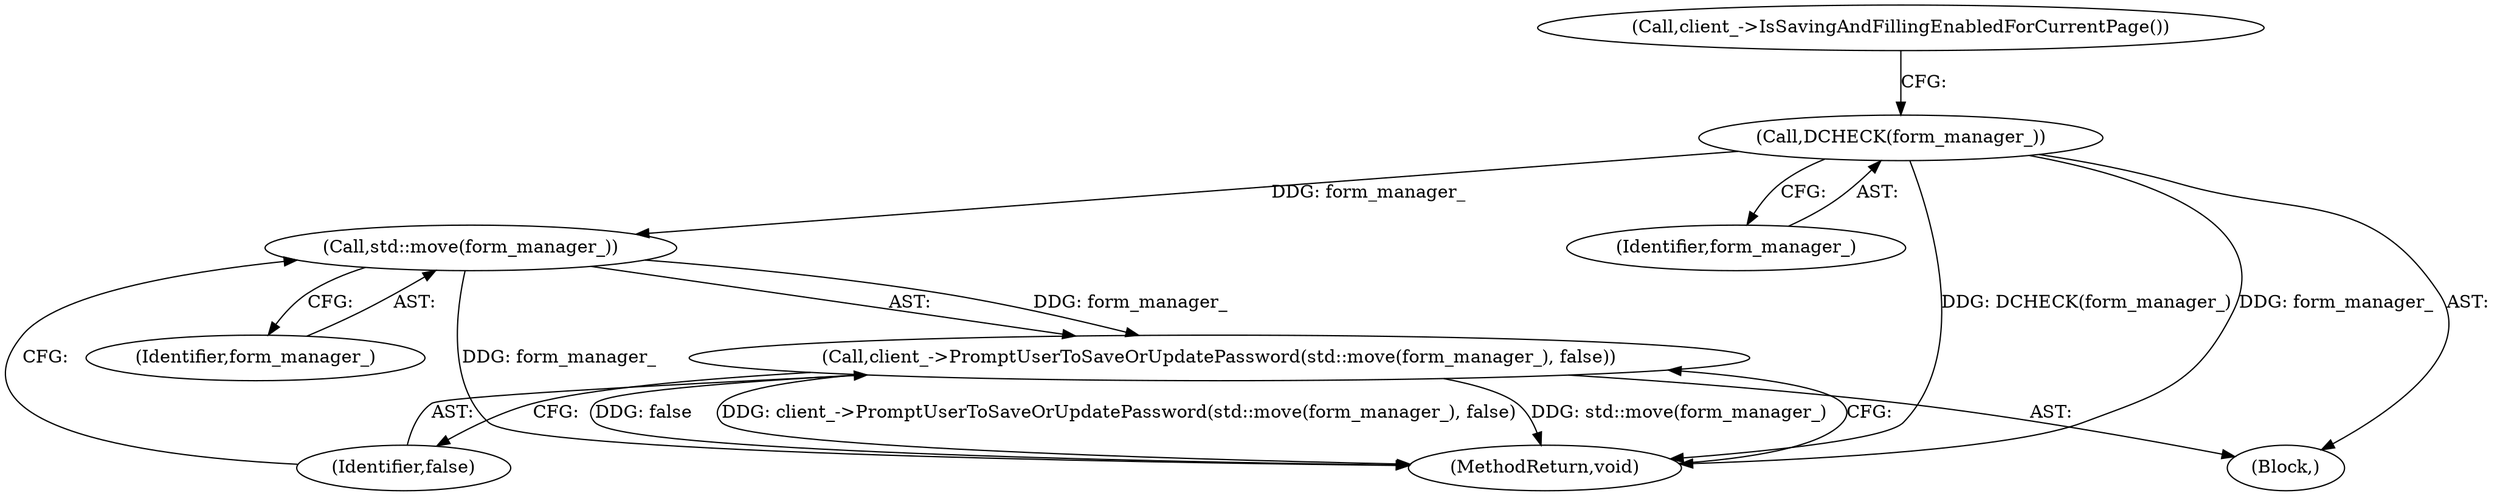 digraph "0_Chrome_1f35b6980f600ec93e167118c21959d5cbd7c5c4@API" {
"1000164" [label="(Call,std::move(form_manager_))"];
"1000104" [label="(Call,DCHECK(form_manager_))"];
"1000163" [label="(Call,client_->PromptUserToSaveOrUpdatePassword(std::move(form_manager_), false))"];
"1000166" [label="(Identifier,false)"];
"1000104" [label="(Call,DCHECK(form_manager_))"];
"1000107" [label="(Call,client_->IsSavingAndFillingEnabledForCurrentPage())"];
"1000165" [label="(Identifier,form_manager_)"];
"1000105" [label="(Identifier,form_manager_)"];
"1000103" [label="(Block,)"];
"1000163" [label="(Call,client_->PromptUserToSaveOrUpdatePassword(std::move(form_manager_), false))"];
"1000164" [label="(Call,std::move(form_manager_))"];
"1000167" [label="(MethodReturn,void)"];
"1000164" -> "1000163"  [label="AST: "];
"1000164" -> "1000165"  [label="CFG: "];
"1000165" -> "1000164"  [label="AST: "];
"1000166" -> "1000164"  [label="CFG: "];
"1000164" -> "1000167"  [label="DDG: form_manager_"];
"1000164" -> "1000163"  [label="DDG: form_manager_"];
"1000104" -> "1000164"  [label="DDG: form_manager_"];
"1000104" -> "1000103"  [label="AST: "];
"1000104" -> "1000105"  [label="CFG: "];
"1000105" -> "1000104"  [label="AST: "];
"1000107" -> "1000104"  [label="CFG: "];
"1000104" -> "1000167"  [label="DDG: DCHECK(form_manager_)"];
"1000104" -> "1000167"  [label="DDG: form_manager_"];
"1000163" -> "1000103"  [label="AST: "];
"1000163" -> "1000166"  [label="CFG: "];
"1000166" -> "1000163"  [label="AST: "];
"1000167" -> "1000163"  [label="CFG: "];
"1000163" -> "1000167"  [label="DDG: false"];
"1000163" -> "1000167"  [label="DDG: client_->PromptUserToSaveOrUpdatePassword(std::move(form_manager_), false)"];
"1000163" -> "1000167"  [label="DDG: std::move(form_manager_)"];
}
